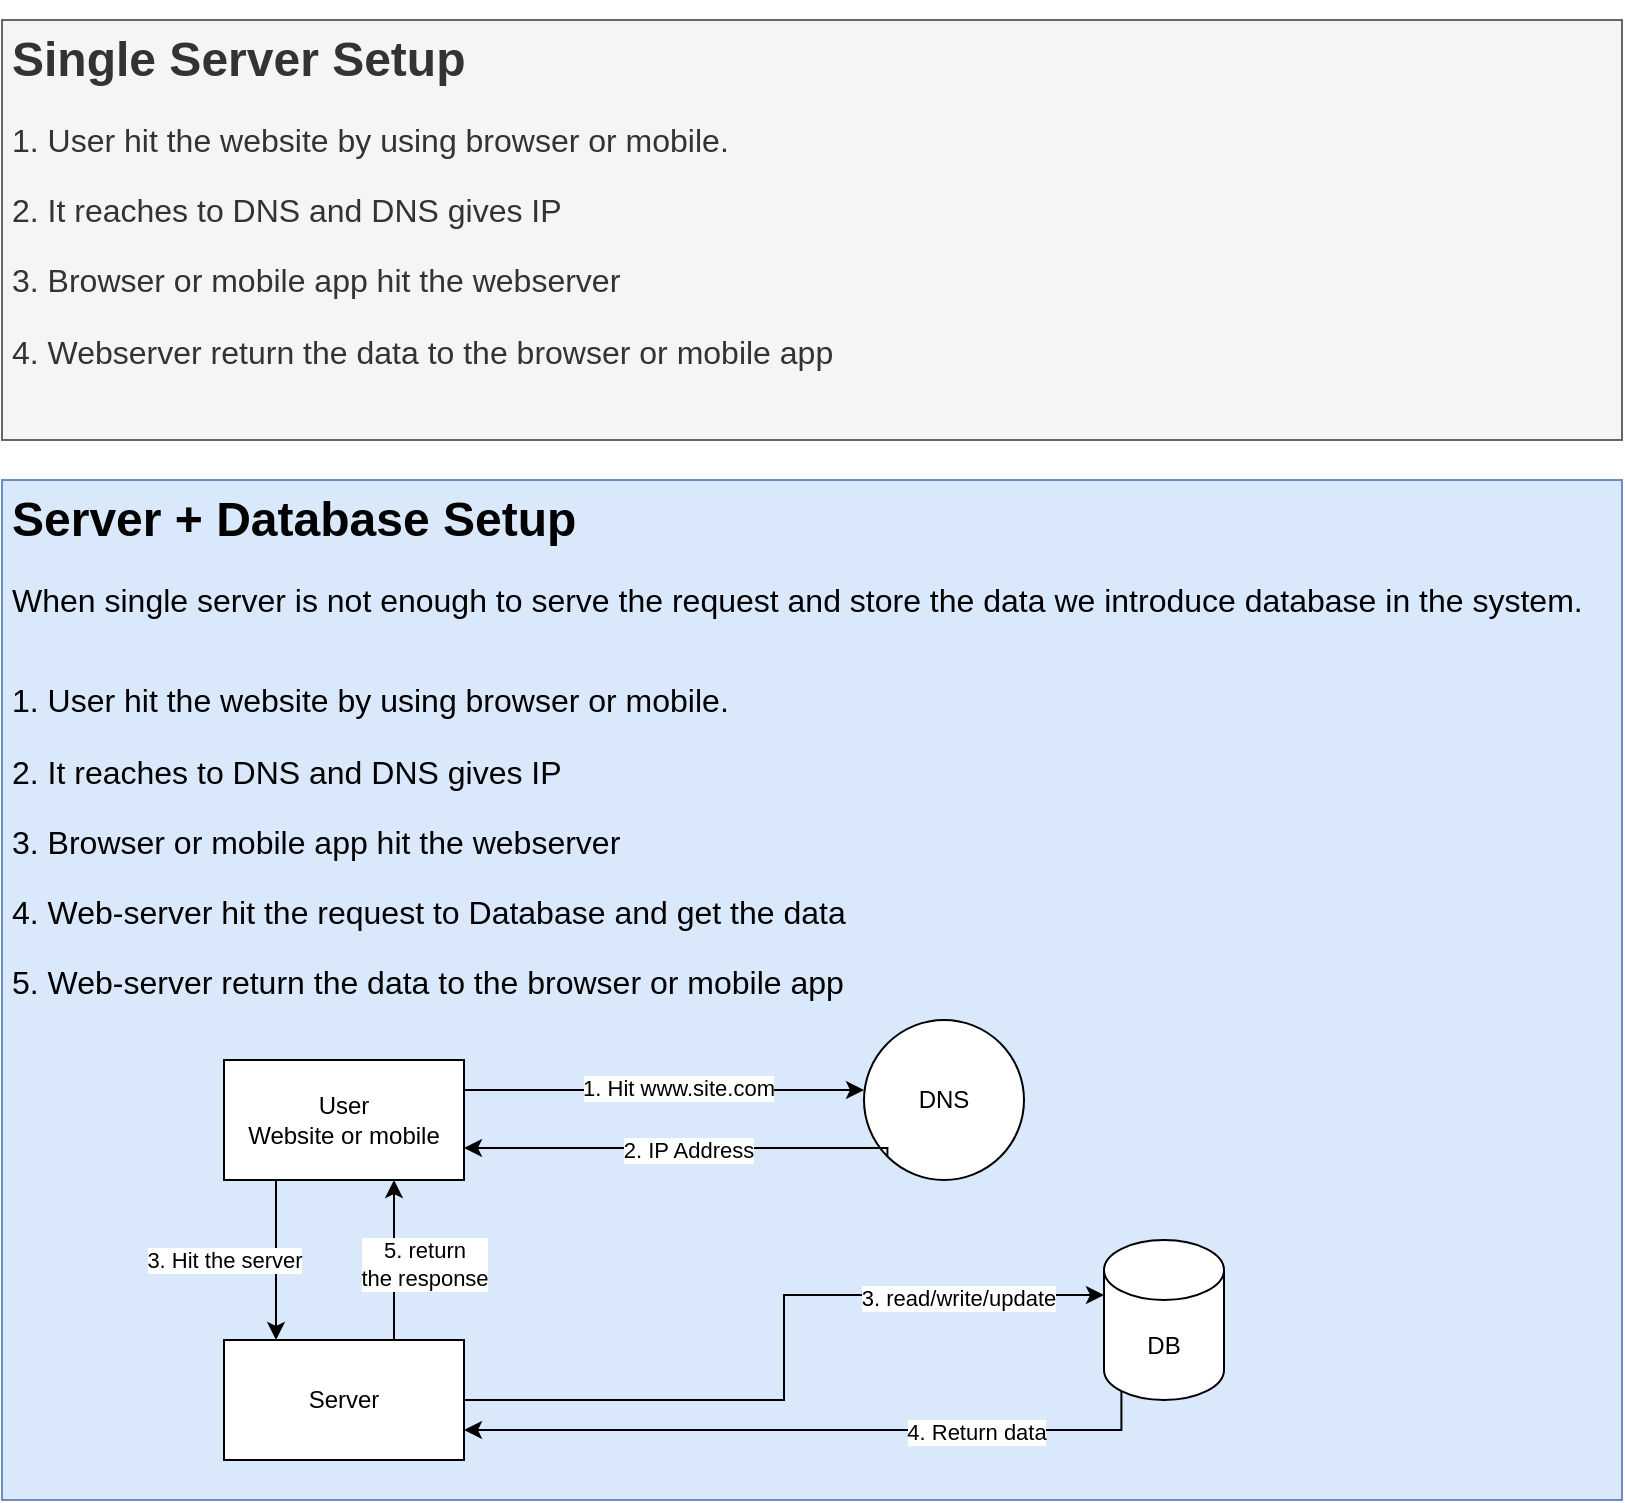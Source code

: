 <mxfile version="22.1.16" type="github">
  <diagram name="Page-1" id="k9JpX8zcMGFV7Cq2Ri71">
    <mxGraphModel dx="1050" dy="666" grid="1" gridSize="10" guides="1" tooltips="1" connect="1" arrows="1" fold="1" page="1" pageScale="1" pageWidth="827" pageHeight="1169" math="0" shadow="0">
      <root>
        <mxCell id="0" />
        <mxCell id="1" parent="0" />
        <mxCell id="8kQudI3jCt_GCVGrKhtc-2" value="&lt;h1&gt;Single Server Setup&lt;/h1&gt;&lt;p style=&quot;&quot;&gt;&lt;font style=&quot;font-size: 16px;&quot;&gt;1. User hit the website by using browser or mobile.&amp;nbsp;&lt;/font&gt;&lt;/p&gt;&lt;p style=&quot;font-size: 16px;&quot;&gt;&lt;font style=&quot;font-size: 16px;&quot;&gt;2. It reaches to DNS and DNS gives IP&lt;/font&gt;&lt;/p&gt;&lt;p style=&quot;font-size: 16px;&quot;&gt;&lt;font style=&quot;font-size: 16px;&quot;&gt;3. Browser or mobile app hit the webserver&lt;/font&gt;&lt;/p&gt;&lt;p style=&quot;font-size: 16px;&quot;&gt;&lt;font style=&quot;font-size: 16px;&quot;&gt;4. Webserver return the data to the browser or mobile app&lt;/font&gt;&lt;/p&gt;" style="text;html=1;spacing=5;spacingTop=-20;whiteSpace=wrap;overflow=hidden;rounded=0;fillColor=#f5f5f5;fontColor=#333333;strokeColor=#666666;" vertex="1" parent="1">
          <mxGeometry x="9" y="70" width="810" height="210" as="geometry" />
        </mxCell>
        <mxCell id="8kQudI3jCt_GCVGrKhtc-13" value="&lt;h1&gt;Server + Database Setup&lt;br&gt;&lt;/h1&gt;&lt;div style=&quot;font-size: 16px;&quot;&gt;When single server is not enough to serve the request and store the data we introduce database in the system.&lt;/div&gt;&lt;div style=&quot;font-size: 16px;&quot;&gt;&lt;br&gt;&lt;/div&gt;&lt;p style=&quot;&quot;&gt;&lt;font style=&quot;font-size: 16px;&quot;&gt;1. User hit the website by using browser or mobile.&amp;nbsp;&lt;/font&gt;&lt;/p&gt;&lt;p style=&quot;font-size: 16px;&quot;&gt;&lt;font style=&quot;font-size: 16px;&quot;&gt;2. It reaches to DNS and DNS gives IP&lt;/font&gt;&lt;/p&gt;&lt;p style=&quot;font-size: 16px;&quot;&gt;&lt;font style=&quot;font-size: 16px;&quot;&gt;3. Browser or mobile app hit the webserver&lt;/font&gt;&lt;/p&gt;&lt;p style=&quot;font-size: 16px;&quot;&gt;&lt;font style=&quot;font-size: 16px;&quot;&gt;4. Web-server hit the request to Database and get the data&amp;nbsp;&lt;/font&gt;&lt;/p&gt;&lt;p style=&quot;font-size: 16px;&quot;&gt;&lt;font style=&quot;font-size: 16px;&quot;&gt;5. Web-server return the data to the browser or mobile app&lt;/font&gt;&lt;/p&gt;" style="text;html=1;spacing=5;spacingTop=-20;whiteSpace=wrap;overflow=hidden;rounded=0;fillColor=#dae8fc;strokeColor=#6c8ebf;" vertex="1" parent="1">
          <mxGeometry x="9" y="300" width="810" height="510" as="geometry" />
        </mxCell>
        <mxCell id="8kQudI3jCt_GCVGrKhtc-25" style="edgeStyle=orthogonalEdgeStyle;rounded=0;orthogonalLoop=1;jettySize=auto;html=1;" edge="1" parent="1">
          <mxGeometry relative="1" as="geometry">
            <mxPoint x="146" y="650" as="sourcePoint" />
            <mxPoint x="146" y="730" as="targetPoint" />
          </mxGeometry>
        </mxCell>
        <mxCell id="8kQudI3jCt_GCVGrKhtc-26" value="3. Hit the server" style="edgeLabel;html=1;align=center;verticalAlign=middle;resizable=0;points=[];" vertex="1" connectable="0" parent="8kQudI3jCt_GCVGrKhtc-25">
          <mxGeometry relative="1" as="geometry">
            <mxPoint x="-26" as="offset" />
          </mxGeometry>
        </mxCell>
        <mxCell id="8kQudI3jCt_GCVGrKhtc-14" value="User&lt;br&gt;Website or mobile" style="rounded=0;whiteSpace=wrap;html=1;" vertex="1" parent="1">
          <mxGeometry x="120" y="590" width="120" height="60" as="geometry" />
        </mxCell>
        <mxCell id="8kQudI3jCt_GCVGrKhtc-15" value="DNS" style="ellipse;whiteSpace=wrap;html=1;aspect=fixed;" vertex="1" parent="1">
          <mxGeometry x="440" y="570" width="80" height="80" as="geometry" />
        </mxCell>
        <mxCell id="8kQudI3jCt_GCVGrKhtc-16" style="edgeStyle=orthogonalEdgeStyle;rounded=0;orthogonalLoop=1;jettySize=auto;html=1;" edge="1" parent="1">
          <mxGeometry relative="1" as="geometry">
            <mxPoint x="240" y="605" as="sourcePoint" />
            <mxPoint x="440" y="605" as="targetPoint" />
          </mxGeometry>
        </mxCell>
        <mxCell id="8kQudI3jCt_GCVGrKhtc-18" value="1. Hit www.site.com" style="edgeLabel;html=1;align=center;verticalAlign=middle;resizable=0;points=[];" vertex="1" connectable="0" parent="8kQudI3jCt_GCVGrKhtc-16">
          <mxGeometry x="0.07" y="1" relative="1" as="geometry">
            <mxPoint as="offset" />
          </mxGeometry>
        </mxCell>
        <mxCell id="8kQudI3jCt_GCVGrKhtc-17" style="edgeStyle=orthogonalEdgeStyle;rounded=0;orthogonalLoop=1;jettySize=auto;html=1;exitX=0;exitY=1;exitDx=0;exitDy=0;" edge="1" parent="1" source="8kQudI3jCt_GCVGrKhtc-15">
          <mxGeometry relative="1" as="geometry">
            <mxPoint x="441.27" y="634" as="sourcePoint" />
            <mxPoint x="240" y="634" as="targetPoint" />
            <Array as="points">
              <mxPoint x="452" y="634" />
            </Array>
          </mxGeometry>
        </mxCell>
        <mxCell id="8kQudI3jCt_GCVGrKhtc-21" value="2. IP Address" style="edgeLabel;html=1;align=center;verticalAlign=middle;resizable=0;points=[];" vertex="1" connectable="0" parent="8kQudI3jCt_GCVGrKhtc-17">
          <mxGeometry x="-0.037" y="1" relative="1" as="geometry">
            <mxPoint as="offset" />
          </mxGeometry>
        </mxCell>
        <mxCell id="8kQudI3jCt_GCVGrKhtc-35" style="edgeStyle=orthogonalEdgeStyle;rounded=0;orthogonalLoop=1;jettySize=auto;html=1;entryX=0.5;entryY=1;entryDx=0;entryDy=0;" edge="1" parent="1">
          <mxGeometry relative="1" as="geometry">
            <mxPoint x="205" y="730" as="sourcePoint" />
            <mxPoint x="205" y="650" as="targetPoint" />
          </mxGeometry>
        </mxCell>
        <mxCell id="8kQudI3jCt_GCVGrKhtc-36" value="5. return&lt;br&gt;the response" style="edgeLabel;html=1;align=center;verticalAlign=middle;resizable=0;points=[];" vertex="1" connectable="0" parent="8kQudI3jCt_GCVGrKhtc-35">
          <mxGeometry x="-0.05" relative="1" as="geometry">
            <mxPoint x="15" as="offset" />
          </mxGeometry>
        </mxCell>
        <mxCell id="8kQudI3jCt_GCVGrKhtc-22" value="Server" style="rounded=0;whiteSpace=wrap;html=1;" vertex="1" parent="1">
          <mxGeometry x="120" y="730" width="120" height="60" as="geometry" />
        </mxCell>
        <mxCell id="8kQudI3jCt_GCVGrKhtc-31" style="edgeStyle=orthogonalEdgeStyle;rounded=0;orthogonalLoop=1;jettySize=auto;html=1;exitX=0.145;exitY=1;exitDx=0;exitDy=-4.35;exitPerimeter=0;entryX=1;entryY=0.75;entryDx=0;entryDy=0;" edge="1" parent="1" source="8kQudI3jCt_GCVGrKhtc-27" target="8kQudI3jCt_GCVGrKhtc-22">
          <mxGeometry relative="1" as="geometry">
            <Array as="points">
              <mxPoint x="569" y="775" />
            </Array>
          </mxGeometry>
        </mxCell>
        <mxCell id="8kQudI3jCt_GCVGrKhtc-32" value="4. Return data" style="edgeLabel;html=1;align=center;verticalAlign=middle;resizable=0;points=[];" vertex="1" connectable="0" parent="8kQudI3jCt_GCVGrKhtc-31">
          <mxGeometry x="-0.471" y="1" relative="1" as="geometry">
            <mxPoint as="offset" />
          </mxGeometry>
        </mxCell>
        <mxCell id="8kQudI3jCt_GCVGrKhtc-27" value="DB" style="shape=cylinder3;whiteSpace=wrap;html=1;boundedLbl=1;backgroundOutline=1;size=15;" vertex="1" parent="1">
          <mxGeometry x="560" y="680" width="60" height="80" as="geometry" />
        </mxCell>
        <mxCell id="8kQudI3jCt_GCVGrKhtc-29" style="edgeStyle=orthogonalEdgeStyle;rounded=0;orthogonalLoop=1;jettySize=auto;html=1;entryX=0;entryY=0;entryDx=0;entryDy=27.5;entryPerimeter=0;" edge="1" parent="1" source="8kQudI3jCt_GCVGrKhtc-22" target="8kQudI3jCt_GCVGrKhtc-27">
          <mxGeometry relative="1" as="geometry" />
        </mxCell>
        <mxCell id="8kQudI3jCt_GCVGrKhtc-30" value="3. read/write/update" style="edgeLabel;html=1;align=center;verticalAlign=middle;resizable=0;points=[];" vertex="1" connectable="0" parent="8kQudI3jCt_GCVGrKhtc-29">
          <mxGeometry x="0.604" relative="1" as="geometry">
            <mxPoint x="1" y="1" as="offset" />
          </mxGeometry>
        </mxCell>
      </root>
    </mxGraphModel>
  </diagram>
</mxfile>
